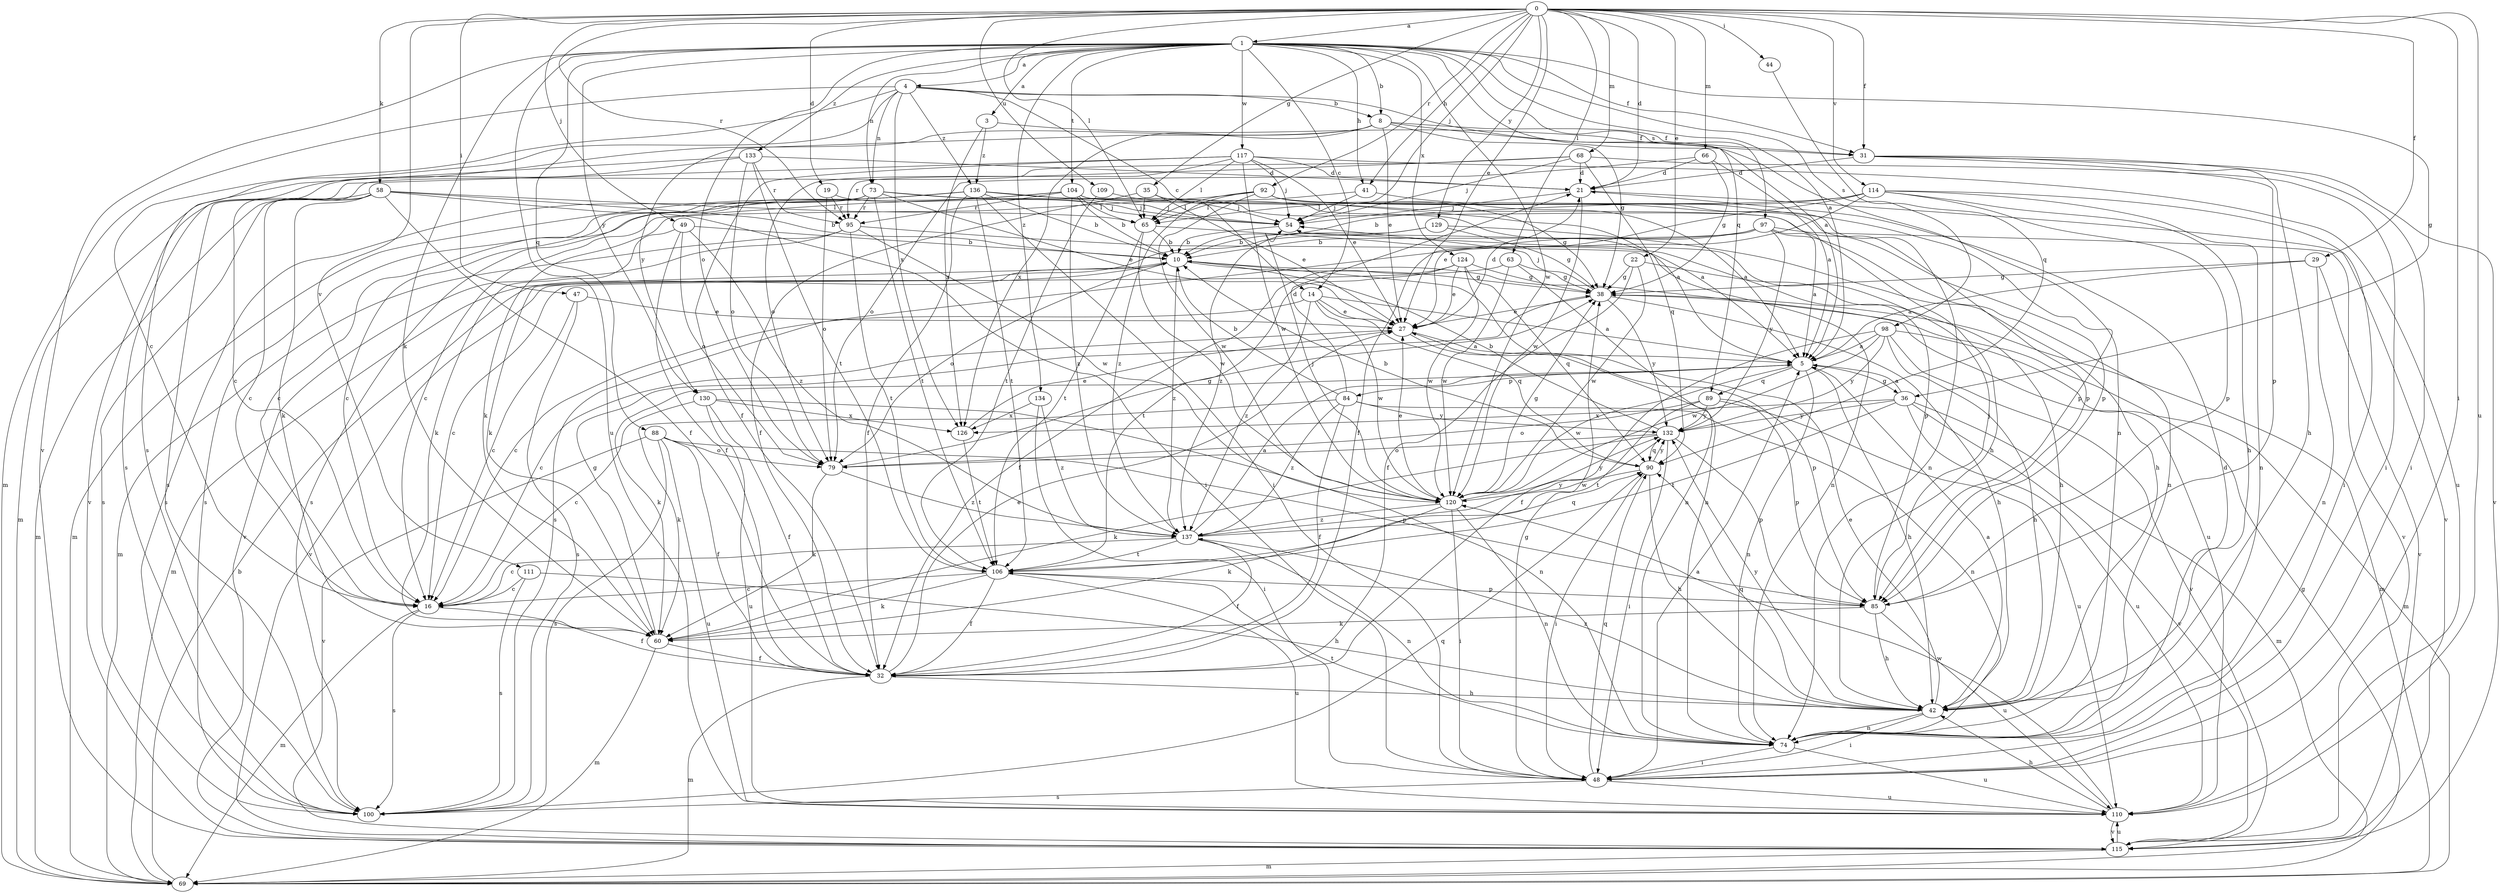 strict digraph  {
0;
1;
3;
4;
5;
8;
10;
14;
16;
19;
21;
22;
27;
29;
31;
32;
35;
36;
38;
41;
42;
44;
47;
48;
49;
54;
58;
60;
63;
65;
66;
68;
69;
73;
74;
79;
84;
85;
88;
89;
90;
92;
95;
97;
98;
100;
104;
106;
109;
110;
111;
114;
115;
117;
120;
124;
126;
129;
130;
132;
133;
134;
136;
137;
0 -> 1  [label=a];
0 -> 19  [label=d];
0 -> 21  [label=d];
0 -> 22  [label=e];
0 -> 27  [label=e];
0 -> 29  [label=f];
0 -> 31  [label=f];
0 -> 35  [label=g];
0 -> 41  [label=h];
0 -> 44  [label=i];
0 -> 47  [label=i];
0 -> 48  [label=i];
0 -> 49  [label=j];
0 -> 54  [label=j];
0 -> 58  [label=k];
0 -> 63  [label=l];
0 -> 65  [label=l];
0 -> 66  [label=m];
0 -> 68  [label=m];
0 -> 92  [label=r];
0 -> 95  [label=r];
0 -> 109  [label=u];
0 -> 110  [label=u];
0 -> 111  [label=v];
0 -> 114  [label=v];
0 -> 129  [label=y];
1 -> 3  [label=a];
1 -> 4  [label=a];
1 -> 5  [label=a];
1 -> 8  [label=b];
1 -> 14  [label=c];
1 -> 31  [label=f];
1 -> 36  [label=g];
1 -> 41  [label=h];
1 -> 60  [label=k];
1 -> 73  [label=n];
1 -> 79  [label=o];
1 -> 88  [label=q];
1 -> 89  [label=q];
1 -> 97  [label=s];
1 -> 98  [label=s];
1 -> 104  [label=t];
1 -> 110  [label=u];
1 -> 115  [label=v];
1 -> 117  [label=w];
1 -> 120  [label=w];
1 -> 124  [label=x];
1 -> 130  [label=y];
1 -> 133  [label=z];
1 -> 134  [label=z];
3 -> 31  [label=f];
3 -> 126  [label=x];
3 -> 136  [label=z];
4 -> 5  [label=a];
4 -> 8  [label=b];
4 -> 14  [label=c];
4 -> 16  [label=c];
4 -> 69  [label=m];
4 -> 73  [label=n];
4 -> 100  [label=s];
4 -> 126  [label=x];
4 -> 136  [label=z];
5 -> 36  [label=g];
5 -> 42  [label=h];
5 -> 60  [label=k];
5 -> 74  [label=n];
5 -> 84  [label=p];
5 -> 89  [label=q];
5 -> 120  [label=w];
8 -> 27  [label=e];
8 -> 31  [label=f];
8 -> 38  [label=g];
8 -> 74  [label=n];
8 -> 100  [label=s];
8 -> 126  [label=x];
8 -> 130  [label=y];
10 -> 38  [label=g];
10 -> 69  [label=m];
10 -> 74  [label=n];
10 -> 79  [label=o];
10 -> 110  [label=u];
10 -> 115  [label=v];
10 -> 137  [label=z];
14 -> 5  [label=a];
14 -> 16  [label=c];
14 -> 27  [label=e];
14 -> 90  [label=q];
14 -> 120  [label=w];
14 -> 137  [label=z];
16 -> 32  [label=f];
16 -> 69  [label=m];
16 -> 100  [label=s];
19 -> 54  [label=j];
19 -> 79  [label=o];
19 -> 95  [label=r];
21 -> 54  [label=j];
21 -> 115  [label=v];
21 -> 120  [label=w];
22 -> 32  [label=f];
22 -> 38  [label=g];
22 -> 42  [label=h];
22 -> 120  [label=w];
27 -> 5  [label=a];
27 -> 16  [label=c];
27 -> 21  [label=d];
27 -> 85  [label=p];
29 -> 5  [label=a];
29 -> 38  [label=g];
29 -> 74  [label=n];
29 -> 115  [label=v];
31 -> 21  [label=d];
31 -> 42  [label=h];
31 -> 48  [label=i];
31 -> 85  [label=p];
31 -> 115  [label=v];
32 -> 27  [label=e];
32 -> 42  [label=h];
32 -> 69  [label=m];
35 -> 5  [label=a];
35 -> 27  [label=e];
35 -> 32  [label=f];
35 -> 65  [label=l];
36 -> 5  [label=a];
36 -> 69  [label=m];
36 -> 106  [label=t];
36 -> 110  [label=u];
36 -> 115  [label=v];
36 -> 126  [label=x];
36 -> 132  [label=y];
38 -> 27  [label=e];
38 -> 42  [label=h];
38 -> 54  [label=j];
38 -> 69  [label=m];
38 -> 132  [label=y];
41 -> 5  [label=a];
41 -> 54  [label=j];
41 -> 65  [label=l];
42 -> 5  [label=a];
42 -> 27  [label=e];
42 -> 48  [label=i];
42 -> 74  [label=n];
42 -> 90  [label=q];
42 -> 132  [label=y];
42 -> 137  [label=z];
44 -> 90  [label=q];
47 -> 16  [label=c];
47 -> 27  [label=e];
47 -> 100  [label=s];
48 -> 5  [label=a];
48 -> 38  [label=g];
48 -> 90  [label=q];
48 -> 100  [label=s];
48 -> 110  [label=u];
49 -> 10  [label=b];
49 -> 32  [label=f];
49 -> 60  [label=k];
49 -> 79  [label=o];
49 -> 137  [label=z];
54 -> 10  [label=b];
58 -> 10  [label=b];
58 -> 16  [label=c];
58 -> 32  [label=f];
58 -> 48  [label=i];
58 -> 60  [label=k];
58 -> 65  [label=l];
58 -> 69  [label=m];
58 -> 100  [label=s];
60 -> 32  [label=f];
60 -> 38  [label=g];
60 -> 69  [label=m];
63 -> 16  [label=c];
63 -> 38  [label=g];
63 -> 74  [label=n];
63 -> 120  [label=w];
65 -> 10  [label=b];
65 -> 85  [label=p];
65 -> 106  [label=t];
65 -> 120  [label=w];
66 -> 5  [label=a];
66 -> 21  [label=d];
66 -> 38  [label=g];
66 -> 79  [label=o];
68 -> 16  [label=c];
68 -> 21  [label=d];
68 -> 48  [label=i];
68 -> 54  [label=j];
68 -> 79  [label=o];
68 -> 90  [label=q];
69 -> 10  [label=b];
69 -> 38  [label=g];
73 -> 16  [label=c];
73 -> 27  [label=e];
73 -> 54  [label=j];
73 -> 85  [label=p];
73 -> 95  [label=r];
73 -> 100  [label=s];
73 -> 106  [label=t];
74 -> 21  [label=d];
74 -> 48  [label=i];
74 -> 106  [label=t];
74 -> 110  [label=u];
79 -> 38  [label=g];
79 -> 60  [label=k];
79 -> 137  [label=z];
84 -> 10  [label=b];
84 -> 21  [label=d];
84 -> 32  [label=f];
84 -> 60  [label=k];
84 -> 74  [label=n];
84 -> 132  [label=y];
84 -> 137  [label=z];
85 -> 42  [label=h];
85 -> 54  [label=j];
85 -> 60  [label=k];
85 -> 110  [label=u];
88 -> 32  [label=f];
88 -> 79  [label=o];
88 -> 85  [label=p];
88 -> 100  [label=s];
88 -> 110  [label=u];
88 -> 115  [label=v];
89 -> 79  [label=o];
89 -> 85  [label=p];
89 -> 106  [label=t];
89 -> 110  [label=u];
89 -> 132  [label=y];
90 -> 10  [label=b];
90 -> 42  [label=h];
90 -> 48  [label=i];
90 -> 120  [label=w];
90 -> 132  [label=y];
92 -> 38  [label=g];
92 -> 60  [label=k];
92 -> 65  [label=l];
92 -> 74  [label=n];
92 -> 85  [label=p];
92 -> 120  [label=w];
92 -> 137  [label=z];
95 -> 69  [label=m];
95 -> 74  [label=n];
95 -> 106  [label=t];
95 -> 115  [label=v];
95 -> 120  [label=w];
97 -> 5  [label=a];
97 -> 10  [label=b];
97 -> 60  [label=k];
97 -> 74  [label=n];
97 -> 100  [label=s];
97 -> 115  [label=v];
97 -> 132  [label=y];
98 -> 5  [label=a];
98 -> 32  [label=f];
98 -> 42  [label=h];
98 -> 69  [label=m];
98 -> 115  [label=v];
98 -> 120  [label=w];
98 -> 132  [label=y];
100 -> 90  [label=q];
104 -> 10  [label=b];
104 -> 16  [label=c];
104 -> 42  [label=h];
104 -> 65  [label=l];
104 -> 85  [label=p];
104 -> 95  [label=r];
104 -> 100  [label=s];
104 -> 137  [label=z];
106 -> 16  [label=c];
106 -> 32  [label=f];
106 -> 60  [label=k];
106 -> 85  [label=p];
106 -> 110  [label=u];
109 -> 54  [label=j];
109 -> 106  [label=t];
110 -> 42  [label=h];
110 -> 115  [label=v];
110 -> 120  [label=w];
111 -> 16  [label=c];
111 -> 42  [label=h];
111 -> 100  [label=s];
114 -> 10  [label=b];
114 -> 27  [label=e];
114 -> 32  [label=f];
114 -> 42  [label=h];
114 -> 48  [label=i];
114 -> 65  [label=l];
114 -> 74  [label=n];
114 -> 85  [label=p];
115 -> 69  [label=m];
115 -> 110  [label=u];
117 -> 21  [label=d];
117 -> 27  [label=e];
117 -> 32  [label=f];
117 -> 54  [label=j];
117 -> 65  [label=l];
117 -> 95  [label=r];
117 -> 100  [label=s];
117 -> 110  [label=u];
117 -> 120  [label=w];
120 -> 27  [label=e];
120 -> 38  [label=g];
120 -> 48  [label=i];
120 -> 54  [label=j];
120 -> 60  [label=k];
120 -> 74  [label=n];
120 -> 132  [label=y];
120 -> 137  [label=z];
124 -> 27  [label=e];
124 -> 32  [label=f];
124 -> 38  [label=g];
124 -> 90  [label=q];
124 -> 106  [label=t];
124 -> 120  [label=w];
126 -> 27  [label=e];
126 -> 106  [label=t];
129 -> 10  [label=b];
129 -> 38  [label=g];
129 -> 42  [label=h];
129 -> 137  [label=z];
130 -> 16  [label=c];
130 -> 32  [label=f];
130 -> 74  [label=n];
130 -> 110  [label=u];
130 -> 126  [label=x];
132 -> 10  [label=b];
132 -> 48  [label=i];
132 -> 60  [label=k];
132 -> 79  [label=o];
132 -> 85  [label=p];
132 -> 90  [label=q];
133 -> 21  [label=d];
133 -> 69  [label=m];
133 -> 79  [label=o];
133 -> 95  [label=r];
133 -> 106  [label=t];
133 -> 115  [label=v];
134 -> 48  [label=i];
134 -> 126  [label=x];
134 -> 137  [label=z];
136 -> 5  [label=a];
136 -> 10  [label=b];
136 -> 16  [label=c];
136 -> 32  [label=f];
136 -> 48  [label=i];
136 -> 54  [label=j];
136 -> 69  [label=m];
136 -> 100  [label=s];
136 -> 106  [label=t];
137 -> 5  [label=a];
137 -> 16  [label=c];
137 -> 32  [label=f];
137 -> 74  [label=n];
137 -> 90  [label=q];
137 -> 106  [label=t];
137 -> 132  [label=y];
}
